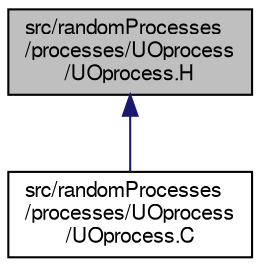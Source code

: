 digraph "src/randomProcesses/processes/UOprocess/UOprocess.H"
{
  bgcolor="transparent";
  edge [fontname="FreeSans",fontsize="10",labelfontname="FreeSans",labelfontsize="10"];
  node [fontname="FreeSans",fontsize="10",shape=record];
  Node1 [label="src/randomProcesses\l/processes/UOprocess\l/UOprocess.H",height=0.2,width=0.4,color="black", fillcolor="grey75", style="filled" fontcolor="black"];
  Node1 -> Node2 [dir="back",color="midnightblue",fontsize="10",style="solid",fontname="FreeSans"];
  Node2 [label="src/randomProcesses\l/processes/UOprocess\l/UOprocess.C",height=0.2,width=0.4,color="black",URL="$a08979.html"];
}
